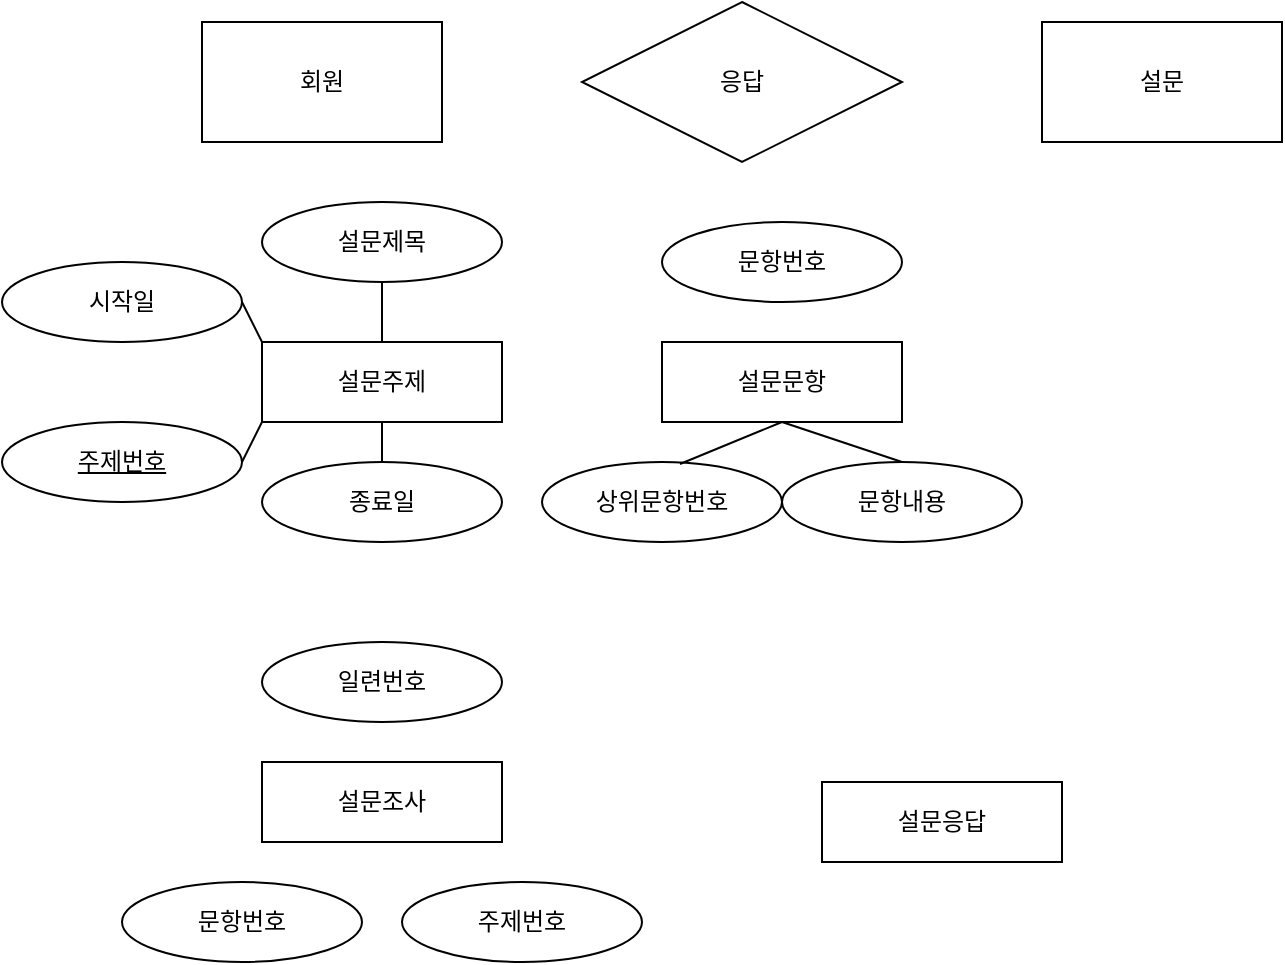 <mxfile version="24.2.2" type="device">
  <diagram name="페이지-1" id="txZNQbty3cWlZIg8w44X">
    <mxGraphModel dx="1621" dy="724" grid="1" gridSize="10" guides="1" tooltips="1" connect="1" arrows="1" fold="1" page="1" pageScale="1" pageWidth="827" pageHeight="1169" math="0" shadow="0">
      <root>
        <mxCell id="0" />
        <mxCell id="1" parent="0" />
        <mxCell id="mS18m6syD2bFnnI2ieTU-1" value="설문주제" style="rounded=0;whiteSpace=wrap;html=1;" vertex="1" parent="1">
          <mxGeometry x="120" y="200" width="120" height="40" as="geometry" />
        </mxCell>
        <mxCell id="mS18m6syD2bFnnI2ieTU-2" value="시작일" style="ellipse;whiteSpace=wrap;html=1;" vertex="1" parent="1">
          <mxGeometry x="-10" y="160" width="120" height="40" as="geometry" />
        </mxCell>
        <mxCell id="mS18m6syD2bFnnI2ieTU-3" value="종료일" style="ellipse;whiteSpace=wrap;html=1;" vertex="1" parent="1">
          <mxGeometry x="120" y="260" width="120" height="40" as="geometry" />
        </mxCell>
        <mxCell id="mS18m6syD2bFnnI2ieTU-4" value="설문제목" style="ellipse;whiteSpace=wrap;html=1;" vertex="1" parent="1">
          <mxGeometry x="120" y="130" width="120" height="40" as="geometry" />
        </mxCell>
        <mxCell id="mS18m6syD2bFnnI2ieTU-6" value="설문문항" style="rounded=0;whiteSpace=wrap;html=1;" vertex="1" parent="1">
          <mxGeometry x="320" y="200" width="120" height="40" as="geometry" />
        </mxCell>
        <mxCell id="mS18m6syD2bFnnI2ieTU-7" value="설문응답" style="rounded=0;whiteSpace=wrap;html=1;" vertex="1" parent="1">
          <mxGeometry x="400" y="420" width="120" height="40" as="geometry" />
        </mxCell>
        <mxCell id="mS18m6syD2bFnnI2ieTU-10" value="설문" style="rounded=0;whiteSpace=wrap;html=1;" vertex="1" parent="1">
          <mxGeometry x="510" y="40" width="120" height="60" as="geometry" />
        </mxCell>
        <mxCell id="mS18m6syD2bFnnI2ieTU-11" value="응답" style="rhombus;whiteSpace=wrap;html=1;" vertex="1" parent="1">
          <mxGeometry x="280" y="30" width="160" height="80" as="geometry" />
        </mxCell>
        <mxCell id="mS18m6syD2bFnnI2ieTU-12" value="회원" style="rounded=0;whiteSpace=wrap;html=1;" vertex="1" parent="1">
          <mxGeometry x="90" y="40" width="120" height="60" as="geometry" />
        </mxCell>
        <mxCell id="mS18m6syD2bFnnI2ieTU-13" value="&lt;u&gt;주제번호&lt;/u&gt;" style="ellipse;whiteSpace=wrap;html=1;" vertex="1" parent="1">
          <mxGeometry x="-10" y="240" width="120" height="40" as="geometry" />
        </mxCell>
        <mxCell id="mS18m6syD2bFnnI2ieTU-14" value="" style="endArrow=none;html=1;rounded=0;entryX=0.5;entryY=1;entryDx=0;entryDy=0;exitX=0.5;exitY=0;exitDx=0;exitDy=0;" edge="1" parent="1" source="mS18m6syD2bFnnI2ieTU-1" target="mS18m6syD2bFnnI2ieTU-4">
          <mxGeometry width="50" height="50" relative="1" as="geometry">
            <mxPoint x="380" y="390" as="sourcePoint" />
            <mxPoint x="430" y="340" as="targetPoint" />
          </mxGeometry>
        </mxCell>
        <mxCell id="mS18m6syD2bFnnI2ieTU-15" value="" style="endArrow=none;html=1;rounded=0;entryX=1;entryY=0.5;entryDx=0;entryDy=0;exitX=0;exitY=0;exitDx=0;exitDy=0;" edge="1" parent="1" source="mS18m6syD2bFnnI2ieTU-1" target="mS18m6syD2bFnnI2ieTU-2">
          <mxGeometry width="50" height="50" relative="1" as="geometry">
            <mxPoint x="190" y="210" as="sourcePoint" />
            <mxPoint x="190" y="180" as="targetPoint" />
          </mxGeometry>
        </mxCell>
        <mxCell id="mS18m6syD2bFnnI2ieTU-16" value="" style="endArrow=none;html=1;rounded=0;entryX=1;entryY=0.5;entryDx=0;entryDy=0;exitX=0;exitY=1;exitDx=0;exitDy=0;" edge="1" parent="1" source="mS18m6syD2bFnnI2ieTU-1" target="mS18m6syD2bFnnI2ieTU-13">
          <mxGeometry width="50" height="50" relative="1" as="geometry">
            <mxPoint x="200" y="220" as="sourcePoint" />
            <mxPoint x="200" y="190" as="targetPoint" />
          </mxGeometry>
        </mxCell>
        <mxCell id="mS18m6syD2bFnnI2ieTU-17" value="" style="endArrow=none;html=1;rounded=0;entryX=0.5;entryY=1;entryDx=0;entryDy=0;exitX=0.5;exitY=0;exitDx=0;exitDy=0;" edge="1" parent="1" source="mS18m6syD2bFnnI2ieTU-3" target="mS18m6syD2bFnnI2ieTU-1">
          <mxGeometry width="50" height="50" relative="1" as="geometry">
            <mxPoint x="210" y="230" as="sourcePoint" />
            <mxPoint x="210" y="200" as="targetPoint" />
          </mxGeometry>
        </mxCell>
        <mxCell id="mS18m6syD2bFnnI2ieTU-18" value="문항번호" style="ellipse;whiteSpace=wrap;html=1;" vertex="1" parent="1">
          <mxGeometry x="320" y="140" width="120" height="40" as="geometry" />
        </mxCell>
        <mxCell id="mS18m6syD2bFnnI2ieTU-19" value="상위문항번호" style="ellipse;whiteSpace=wrap;html=1;" vertex="1" parent="1">
          <mxGeometry x="260" y="260" width="120" height="40" as="geometry" />
        </mxCell>
        <mxCell id="mS18m6syD2bFnnI2ieTU-20" value="문항내용" style="ellipse;whiteSpace=wrap;html=1;" vertex="1" parent="1">
          <mxGeometry x="380" y="260" width="120" height="40" as="geometry" />
        </mxCell>
        <mxCell id="mS18m6syD2bFnnI2ieTU-21" value="주제번호" style="ellipse;whiteSpace=wrap;html=1;" vertex="1" parent="1">
          <mxGeometry x="190" y="470" width="120" height="40" as="geometry" />
        </mxCell>
        <mxCell id="mS18m6syD2bFnnI2ieTU-22" value="일련번호" style="ellipse;whiteSpace=wrap;html=1;" vertex="1" parent="1">
          <mxGeometry x="120" y="350" width="120" height="40" as="geometry" />
        </mxCell>
        <mxCell id="mS18m6syD2bFnnI2ieTU-23" value="" style="endArrow=none;html=1;rounded=0;entryX=0.5;entryY=1;entryDx=0;entryDy=0;exitX=0.575;exitY=0.025;exitDx=0;exitDy=0;exitPerimeter=0;" edge="1" parent="1" source="mS18m6syD2bFnnI2ieTU-19" target="mS18m6syD2bFnnI2ieTU-6">
          <mxGeometry width="50" height="50" relative="1" as="geometry">
            <mxPoint x="140" y="270" as="sourcePoint" />
            <mxPoint x="140" y="250" as="targetPoint" />
            <Array as="points" />
          </mxGeometry>
        </mxCell>
        <mxCell id="mS18m6syD2bFnnI2ieTU-24" value="" style="endArrow=none;html=1;rounded=0;entryX=0.5;entryY=1;entryDx=0;entryDy=0;exitX=0.5;exitY=0;exitDx=0;exitDy=0;" edge="1" parent="1" source="mS18m6syD2bFnnI2ieTU-20" target="mS18m6syD2bFnnI2ieTU-6">
          <mxGeometry width="50" height="50" relative="1" as="geometry">
            <mxPoint x="150" y="280" as="sourcePoint" />
            <mxPoint x="150" y="260" as="targetPoint" />
          </mxGeometry>
        </mxCell>
        <mxCell id="mS18m6syD2bFnnI2ieTU-25" value="설문조사" style="rounded=0;whiteSpace=wrap;html=1;" vertex="1" parent="1">
          <mxGeometry x="120" y="410" width="120" height="40" as="geometry" />
        </mxCell>
        <mxCell id="mS18m6syD2bFnnI2ieTU-26" value="문항번호" style="ellipse;whiteSpace=wrap;html=1;" vertex="1" parent="1">
          <mxGeometry x="50" y="470" width="120" height="40" as="geometry" />
        </mxCell>
      </root>
    </mxGraphModel>
  </diagram>
</mxfile>
